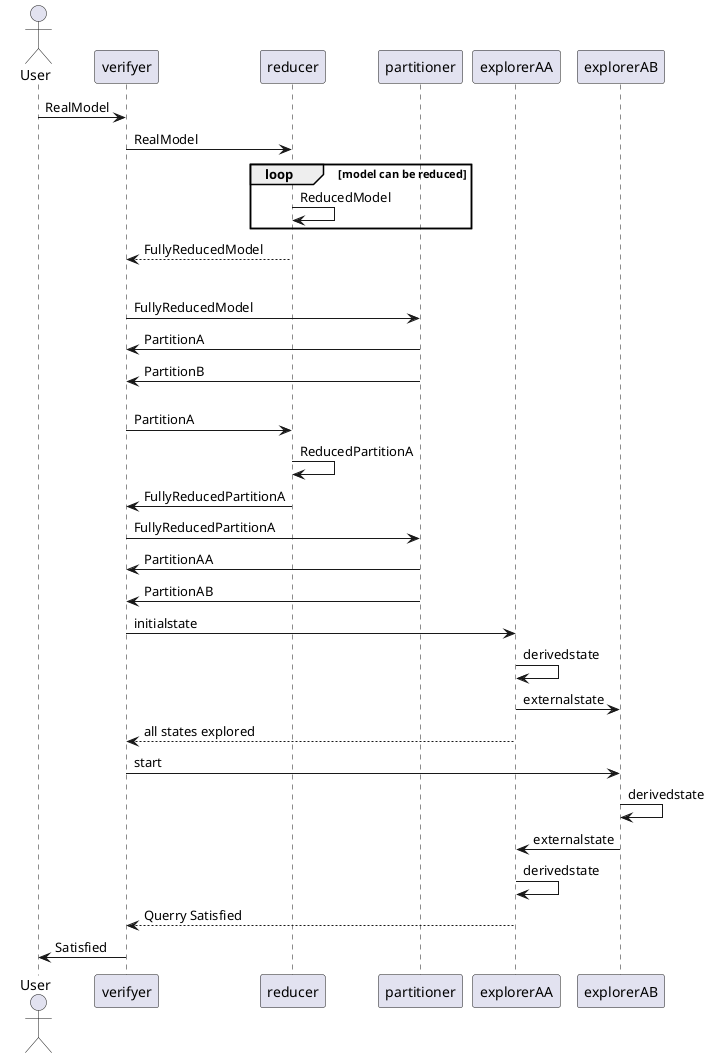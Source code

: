 @startuml
actor User
User -> verifyer : RealModel
verifyer -> reducer : RealModel
loop model can be reduced
    reducer -> reducer : ReducedModel
    end
reducer --> verifyer : FullyReducedModel   
loop we have not reached our maximum partition depth
    verifyer -> partitioner : FullyReducedModel
    partitioner -> verifyer : PartitionA
    partitioner -> verifyer : PartitionB
else heuristic says stop partitioning
verifyer -> reducer : PartitionA
reducer -> reducer : ReducedPartitionA
reducer -> verifyer : FullyReducedPartitionA
verifyer -> partitioner : FullyReducedPartitionA
partitioner -> verifyer : PartitionAA
partitioner -> verifyer : PartitionAB
verifyer -> explorerAA : initialstate
explorerAA -> explorerAA : derivedstate
explorerAA -> explorerAB : externalstate
explorerAA --> verifyer : all states explored
verifyer -> explorerAB : start
explorerAB -> explorerAB : derivedstate
explorerAB -> explorerAA : externalstate
explorerAA -> explorerAA : derivedstate
explorerAA --> verifyer :Querry Satisfied
verifyer -> User : Satisfied
@enduml